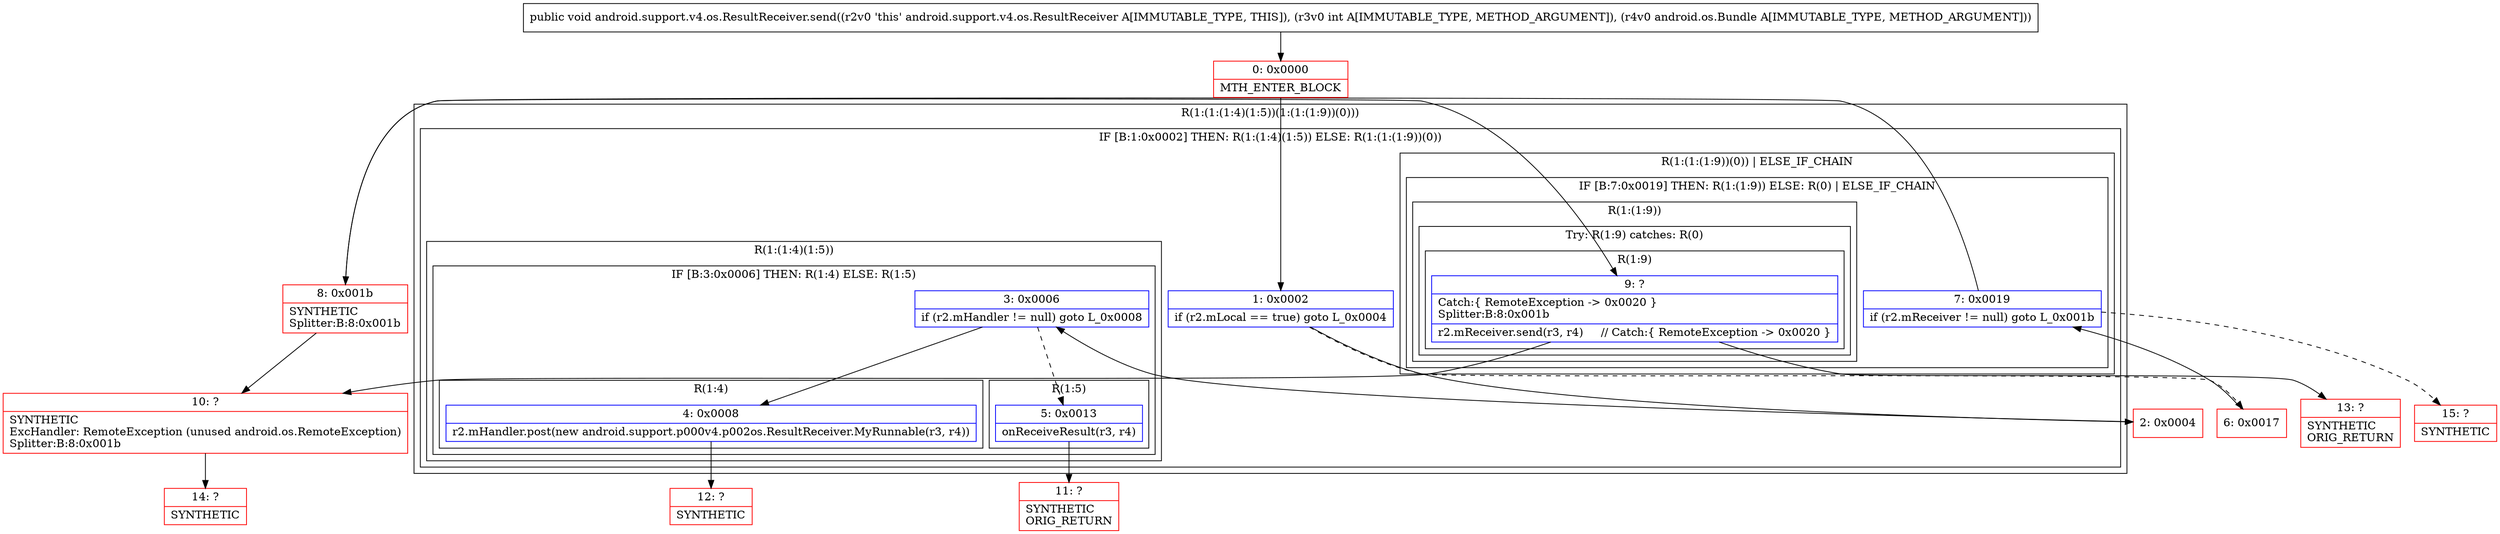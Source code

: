 digraph "CFG forandroid.support.v4.os.ResultReceiver.send(ILandroid\/os\/Bundle;)V" {
subgraph cluster_Region_1851238229 {
label = "R(1:(1:(1:4)(1:5))(1:(1:(1:9))(0)))";
node [shape=record,color=blue];
subgraph cluster_IfRegion_411296968 {
label = "IF [B:1:0x0002] THEN: R(1:(1:4)(1:5)) ELSE: R(1:(1:(1:9))(0))";
node [shape=record,color=blue];
Node_1 [shape=record,label="{1\:\ 0x0002|if (r2.mLocal == true) goto L_0x0004\l}"];
subgraph cluster_Region_1417873388 {
label = "R(1:(1:4)(1:5))";
node [shape=record,color=blue];
subgraph cluster_IfRegion_154649156 {
label = "IF [B:3:0x0006] THEN: R(1:4) ELSE: R(1:5)";
node [shape=record,color=blue];
Node_3 [shape=record,label="{3\:\ 0x0006|if (r2.mHandler != null) goto L_0x0008\l}"];
subgraph cluster_Region_1510584632 {
label = "R(1:4)";
node [shape=record,color=blue];
Node_4 [shape=record,label="{4\:\ 0x0008|r2.mHandler.post(new android.support.p000v4.p002os.ResultReceiver.MyRunnable(r3, r4))\l}"];
}
subgraph cluster_Region_1571531541 {
label = "R(1:5)";
node [shape=record,color=blue];
Node_5 [shape=record,label="{5\:\ 0x0013|onReceiveResult(r3, r4)\l}"];
}
}
}
subgraph cluster_Region_299592491 {
label = "R(1:(1:(1:9))(0)) | ELSE_IF_CHAIN\l";
node [shape=record,color=blue];
subgraph cluster_IfRegion_650751670 {
label = "IF [B:7:0x0019] THEN: R(1:(1:9)) ELSE: R(0) | ELSE_IF_CHAIN\l";
node [shape=record,color=blue];
Node_7 [shape=record,label="{7\:\ 0x0019|if (r2.mReceiver != null) goto L_0x001b\l}"];
subgraph cluster_Region_836655910 {
label = "R(1:(1:9))";
node [shape=record,color=blue];
subgraph cluster_TryCatchRegion_833469707 {
label = "Try: R(1:9) catches: R(0)";
node [shape=record,color=blue];
subgraph cluster_Region_2078607910 {
label = "R(1:9)";
node [shape=record,color=blue];
Node_9 [shape=record,label="{9\:\ ?|Catch:\{ RemoteException \-\> 0x0020 \}\lSplitter:B:8:0x001b\l|r2.mReceiver.send(r3, r4)     \/\/ Catch:\{ RemoteException \-\> 0x0020 \}\l}"];
}
subgraph cluster_Region_271759346 {
label = "R(0) | ExcHandler: RemoteException (unused android.os.RemoteException)\l";
node [shape=record,color=blue];
}
}
}
subgraph cluster_Region_1400293817 {
label = "R(0)";
node [shape=record,color=blue];
}
}
}
}
}
subgraph cluster_Region_271759346 {
label = "R(0) | ExcHandler: RemoteException (unused android.os.RemoteException)\l";
node [shape=record,color=blue];
}
Node_0 [shape=record,color=red,label="{0\:\ 0x0000|MTH_ENTER_BLOCK\l}"];
Node_2 [shape=record,color=red,label="{2\:\ 0x0004}"];
Node_6 [shape=record,color=red,label="{6\:\ 0x0017}"];
Node_8 [shape=record,color=red,label="{8\:\ 0x001b|SYNTHETIC\lSplitter:B:8:0x001b\l}"];
Node_10 [shape=record,color=red,label="{10\:\ ?|SYNTHETIC\lExcHandler: RemoteException (unused android.os.RemoteException)\lSplitter:B:8:0x001b\l}"];
Node_11 [shape=record,color=red,label="{11\:\ ?|SYNTHETIC\lORIG_RETURN\l}"];
Node_12 [shape=record,color=red,label="{12\:\ ?|SYNTHETIC\l}"];
Node_13 [shape=record,color=red,label="{13\:\ ?|SYNTHETIC\lORIG_RETURN\l}"];
Node_14 [shape=record,color=red,label="{14\:\ ?|SYNTHETIC\l}"];
Node_15 [shape=record,color=red,label="{15\:\ ?|SYNTHETIC\l}"];
MethodNode[shape=record,label="{public void android.support.v4.os.ResultReceiver.send((r2v0 'this' android.support.v4.os.ResultReceiver A[IMMUTABLE_TYPE, THIS]), (r3v0 int A[IMMUTABLE_TYPE, METHOD_ARGUMENT]), (r4v0 android.os.Bundle A[IMMUTABLE_TYPE, METHOD_ARGUMENT])) }"];
MethodNode -> Node_0;
Node_1 -> Node_2;
Node_1 -> Node_6[style=dashed];
Node_3 -> Node_4;
Node_3 -> Node_5[style=dashed];
Node_4 -> Node_12;
Node_5 -> Node_11;
Node_7 -> Node_8;
Node_7 -> Node_15[style=dashed];
Node_9 -> Node_10;
Node_9 -> Node_13;
Node_0 -> Node_1;
Node_2 -> Node_3;
Node_6 -> Node_7;
Node_8 -> Node_9;
Node_8 -> Node_10;
Node_10 -> Node_14;
}

